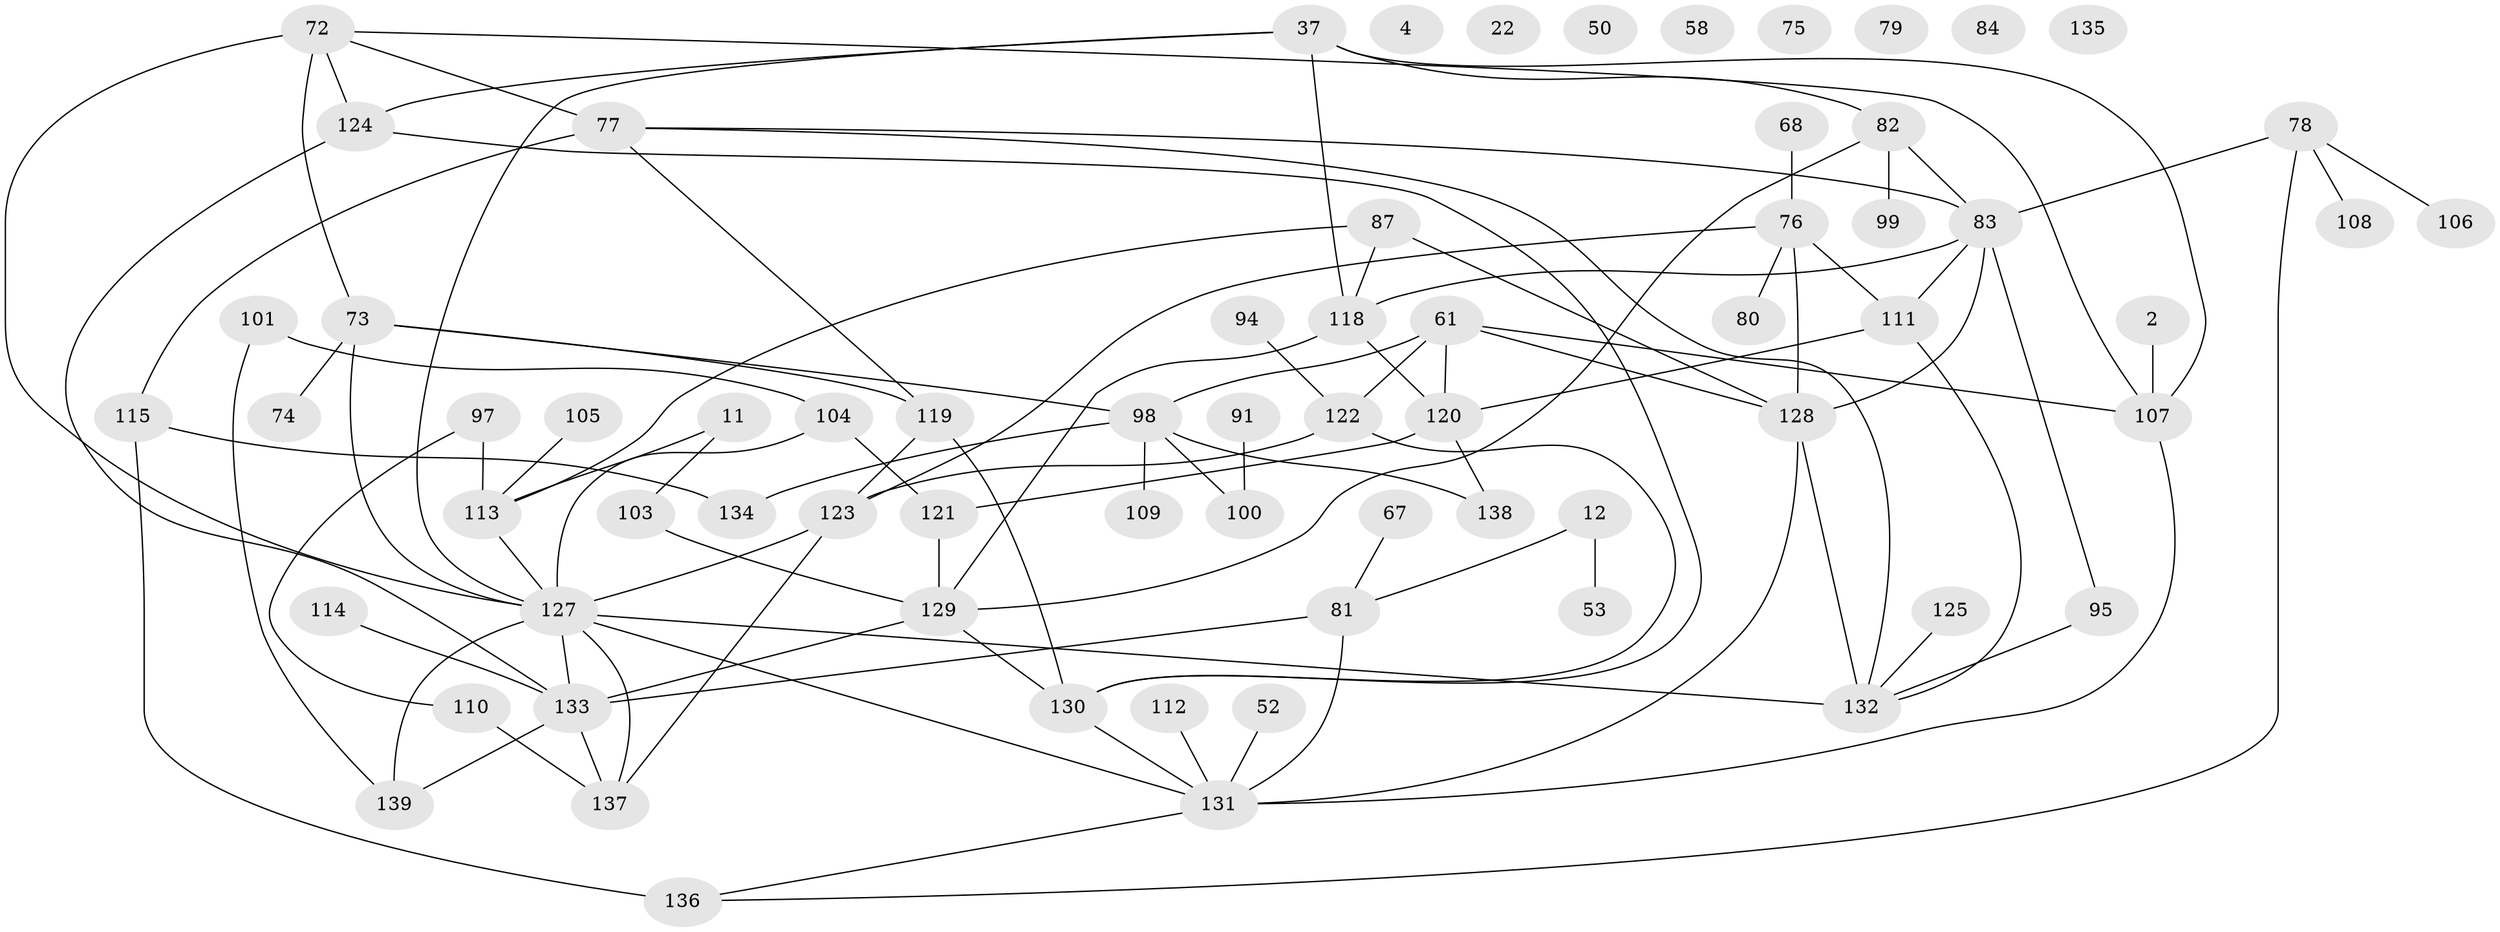 // original degree distribution, {1: 0.17985611510791366, 2: 0.2517985611510791, 0: 0.05755395683453238, 3: 0.2589928057553957, 4: 0.12949640287769784, 7: 0.02877697841726619, 5: 0.09352517985611511}
// Generated by graph-tools (version 1.1) at 2025/42/03/04/25 21:42:50]
// undirected, 69 vertices, 102 edges
graph export_dot {
graph [start="1"]
  node [color=gray90,style=filled];
  2;
  4;
  11;
  12;
  22;
  37;
  50;
  52;
  53;
  58;
  61;
  67;
  68;
  72 [super="+25+28+8"];
  73 [super="+30+45"];
  74;
  75;
  76;
  77 [super="+41"];
  78;
  79;
  80;
  81 [super="+59"];
  82 [super="+57"];
  83 [super="+34"];
  84;
  87;
  91;
  94;
  95 [super="+24"];
  97 [super="+10"];
  98 [super="+66+71"];
  99;
  100;
  101;
  103;
  104;
  105;
  106;
  107 [super="+5"];
  108;
  109;
  110;
  111;
  112;
  113;
  114;
  115 [super="+88"];
  118 [super="+7"];
  119 [super="+20"];
  120;
  121;
  122 [super="+16+23"];
  123 [super="+47+86"];
  124;
  125;
  127 [super="+56+117+60+116"];
  128 [super="+55+85"];
  129 [super="+43+96"];
  130 [super="+46"];
  131 [super="+63+51+92"];
  132 [super="+90+102"];
  133 [super="+13+62+126"];
  134 [super="+89"];
  135;
  136;
  137 [super="+31"];
  138;
  139 [super="+93"];
  2 -- 107;
  11 -- 103;
  11 -- 113;
  12 -- 53;
  12 -- 81;
  37 -- 107;
  37 -- 118;
  37 -- 124;
  37 -- 127;
  37 -- 82;
  52 -- 131;
  61 -- 120;
  61 -- 128;
  61 -- 107;
  61 -- 122;
  61 -- 98;
  67 -- 81;
  68 -- 76;
  72 -- 107;
  72 -- 73 [weight=2];
  72 -- 124;
  72 -- 77;
  72 -- 127;
  73 -- 119;
  73 -- 74;
  73 -- 98;
  73 -- 127;
  76 -- 80;
  76 -- 111;
  76 -- 128;
  76 -- 123;
  77 -- 115;
  77 -- 83;
  77 -- 119;
  77 -- 132;
  78 -- 83 [weight=2];
  78 -- 106;
  78 -- 108;
  78 -- 136;
  81 -- 133;
  81 -- 131 [weight=2];
  82 -- 129;
  82 -- 83;
  82 -- 99;
  83 -- 95;
  83 -- 128;
  83 -- 118;
  83 -- 111;
  87 -- 113;
  87 -- 118;
  87 -- 128;
  91 -- 100;
  94 -- 122;
  95 -- 132;
  97 -- 110;
  97 -- 113 [weight=2];
  98 -- 134;
  98 -- 138;
  98 -- 100;
  98 -- 109;
  101 -- 104;
  101 -- 139;
  103 -- 129;
  104 -- 121;
  104 -- 127;
  105 -- 113;
  107 -- 131;
  110 -- 137;
  111 -- 120;
  111 -- 132;
  112 -- 131;
  113 -- 127 [weight=2];
  114 -- 133;
  115 -- 136 [weight=2];
  115 -- 134;
  118 -- 120;
  118 -- 129;
  119 -- 123;
  119 -- 130;
  120 -- 121;
  120 -- 138;
  121 -- 129;
  122 -- 130;
  122 -- 123;
  123 -- 137 [weight=2];
  123 -- 127;
  124 -- 130;
  124 -- 133;
  125 -- 132;
  127 -- 133;
  127 -- 131 [weight=2];
  127 -- 132 [weight=2];
  127 -- 139 [weight=2];
  127 -- 137;
  128 -- 132 [weight=2];
  128 -- 131;
  129 -- 130;
  129 -- 133;
  130 -- 131;
  131 -- 136;
  133 -- 137 [weight=2];
  133 -- 139;
}
